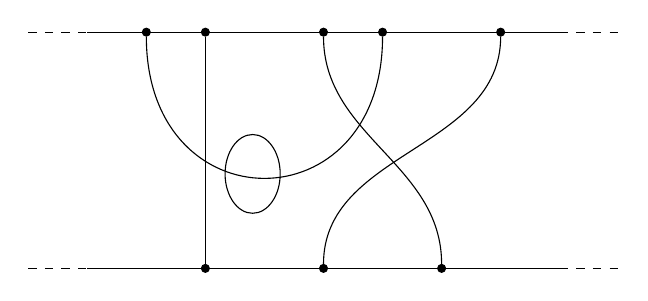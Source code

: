 \begin{tikzpicture}
[
	scale=3,
	bd/.style={circle,draw,fill=black,inner sep=0pt,minimum size=1mm}
]

	\draw (-1,0) -- (1,0);
	\draw (-1,1) -- (1,1);
	\draw[dashed] (-1.25,0) -- (-1,0);
	\draw[dashed] (1,0) -- (1.25,0);
	\draw[dashed] (-1.25,1) -- (-1,1);
	\draw[dashed] (1,1) -- (1.25,1);
	
	\node[bd] (b1) at (-.5,0) {};
	\node[bd] (b2) at (0,0) {};
	\node[bd] (b3) at (.5,0) {};
	
	\node[bd] (t1) at (-.75,1) {};
	\node[bd] (t2) at (-.5,1) {};
	\node[bd] (t3) at (0,1) {};
	\node[bd] (t4) at (.25,1) {};
	\node[bd] (t5) at (.75,1) {};
	
	\draw (b1) -- (t2);
	\draw[out=90,in=270] (b2) to node {} (t5);
	\draw[out=90,in=270] (b3) to node {} (t3);
	\draw[out=270,in=270,distance=8mm] (t1) to node {} (t4);
	
	\node[ellipse,draw,inner sep=0pt,minimum width=7mm,minimum height=10mm] at (-.3,.4) {};
	
\end{tikzpicture}